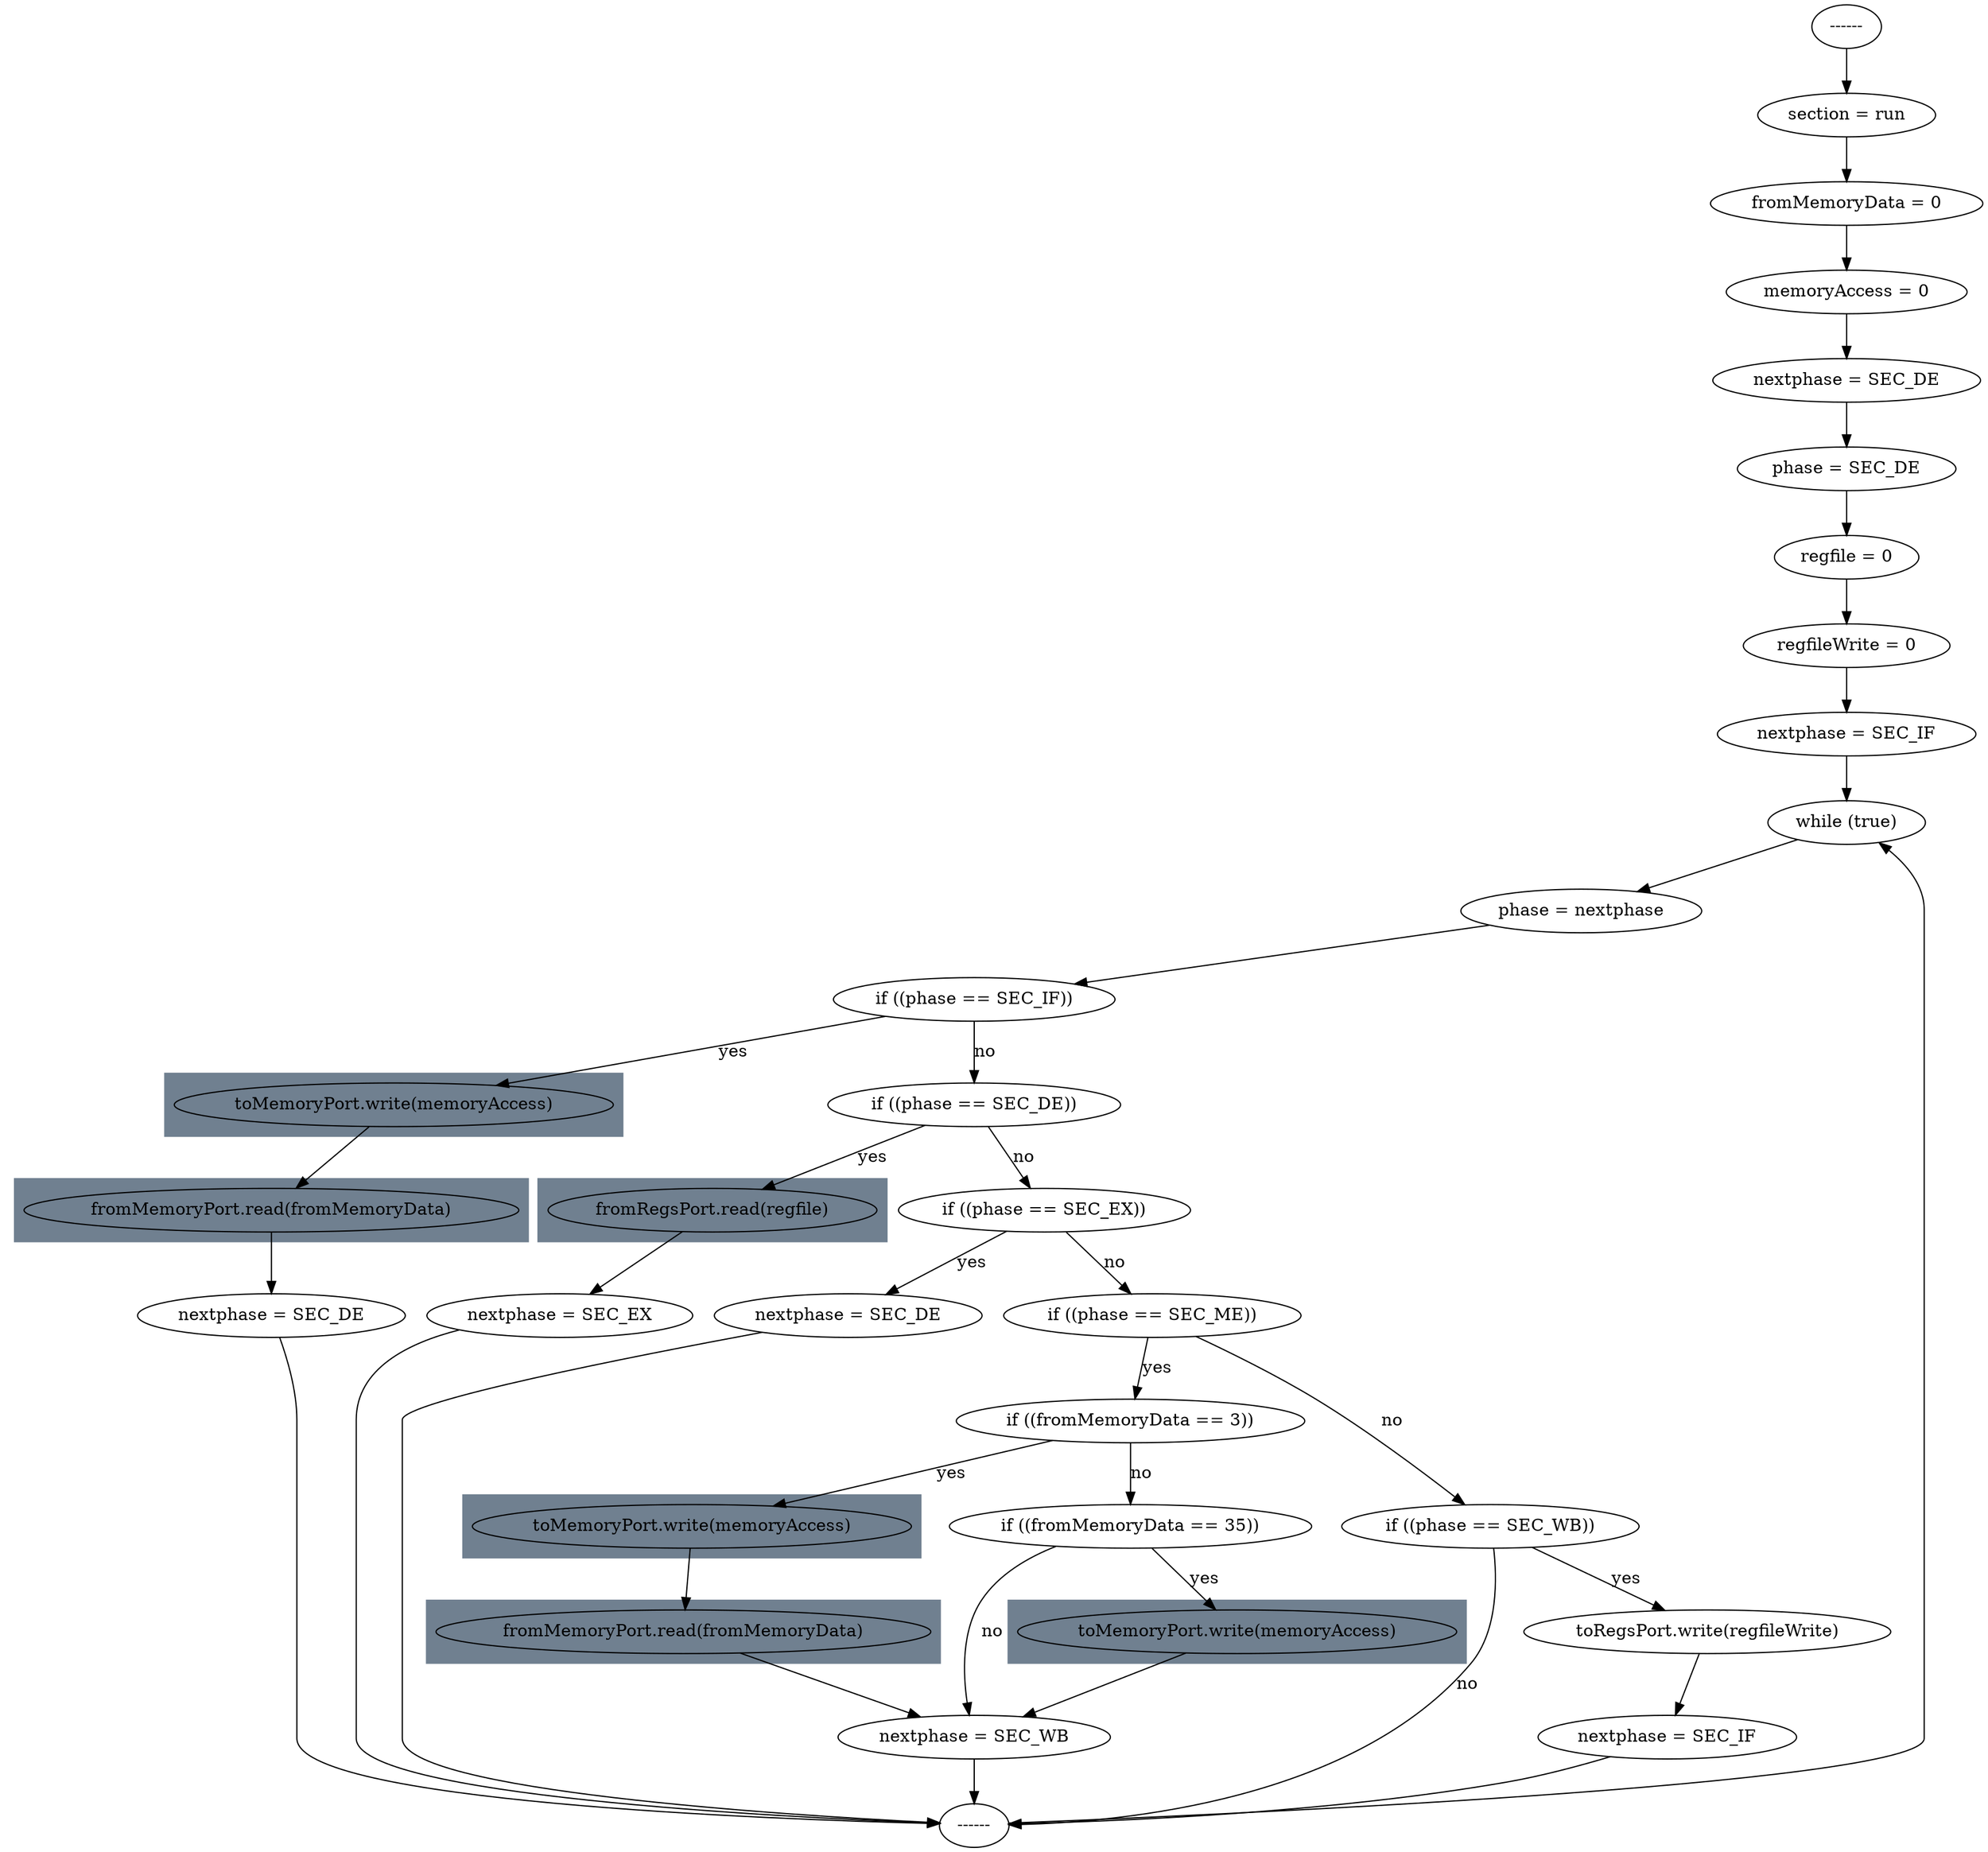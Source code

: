 digraph ISA_example_6 {  graph [rankdir=TD];  
state_0[ label = "------"];
state_1[ label = "section = run"];
state_2[ label = "fromMemoryData = 0"];
state_3[ label = "memoryAccess = 0"];
state_4[ label = "nextphase = SEC_DE"];
state_5[ label = "phase = SEC_DE"];
state_6[ label = "regfile = 0"];
state_7[ label = "regfileWrite = 0"];
state_8[ label = "nextphase = SEC_IF"];
state_9[ label = "while (true)"];
state_10[ label = "phase = nextphase"];
state_11[ label = "if ((phase == SEC_IF))"];
state_12[ label = "toMemoryPort.write(memoryAccess)"];
state_13[ label = "fromMemoryPort.read(fromMemoryData)"];
state_14[ label = "nextphase = SEC_DE"];
state_15[ label = "------"];
state_16[ label = "if ((phase == SEC_DE))"];
state_17[ label = "fromRegsPort.read(regfile)"];
state_18[ label = "nextphase = SEC_EX"];
state_19[ label = "if ((phase == SEC_EX))"];
state_20[ label = "nextphase = SEC_DE"];
state_21[ label = "if ((phase == SEC_ME))"];
state_22[ label = "if ((fromMemoryData == 3))"];
state_23[ label = "toMemoryPort.write(memoryAccess)"];
state_24[ label = "fromMemoryPort.read(fromMemoryData)"];
state_25[ label = "nextphase = SEC_WB"];
state_26[ label = "if ((fromMemoryData == 35))"];
state_27[ label = "toMemoryPort.write(memoryAccess)"];
state_28[ label = "if ((phase == SEC_WB))"];
state_29[ label = "toRegsPort.write(regfileWrite)"];
state_30[ label = "nextphase = SEC_IF"];

state_0 -> state_1;
state_1 -> state_2;
state_2 -> state_3;
state_3 -> state_4;
state_4 -> state_5;
state_5 -> state_6;
state_6 -> state_7;
state_7 -> state_8;
state_8 -> state_9;
state_9 -> state_10;
state_10 -> state_11;
state_11 -> state_12[label = "yes"];
state_11 -> state_16[label = "no"];
state_12 -> state_13;
state_13 -> state_14;
state_14 -> state_15;
state_15 -> state_9;
state_16 -> state_17[label = "yes"];
state_16 -> state_19[label = "no"];
state_17 -> state_18;
state_18 -> state_15;
state_19 -> state_20[label = "yes"];
state_19 -> state_21[label = "no"];
state_20 -> state_15;
state_21 -> state_22[label = "yes"];
state_21 -> state_28[label = "no"];
state_22 -> state_23[label = "yes"];
state_22 -> state_26[label = "no"];
state_23 -> state_24;
state_24 -> state_25;
state_25 -> state_15;
state_26 -> state_27[label = "yes"];
state_26 -> state_25[label = "no"];
state_27 -> state_25;
state_28 -> state_29[label = "yes"];
state_28 -> state_15[label = "no"];
state_29 -> state_30;
state_30 -> state_15;

subgraph cluster_0 {
	style=filled; color=slategray;
	state_12;
}
subgraph cluster_1 {
	style=filled; color=slategray;
	state_13;
}
subgraph cluster_2 {
	style=filled; color=slategray;
	state_17;
}
subgraph cluster_3 {
	style=filled; color=slategray;
	state_23;
}
subgraph cluster_4 {
	style=filled; color=slategray;
	state_24;
}
subgraph cluster_5 {
	style=filled; color=slategray;
	state_27;
}
}
